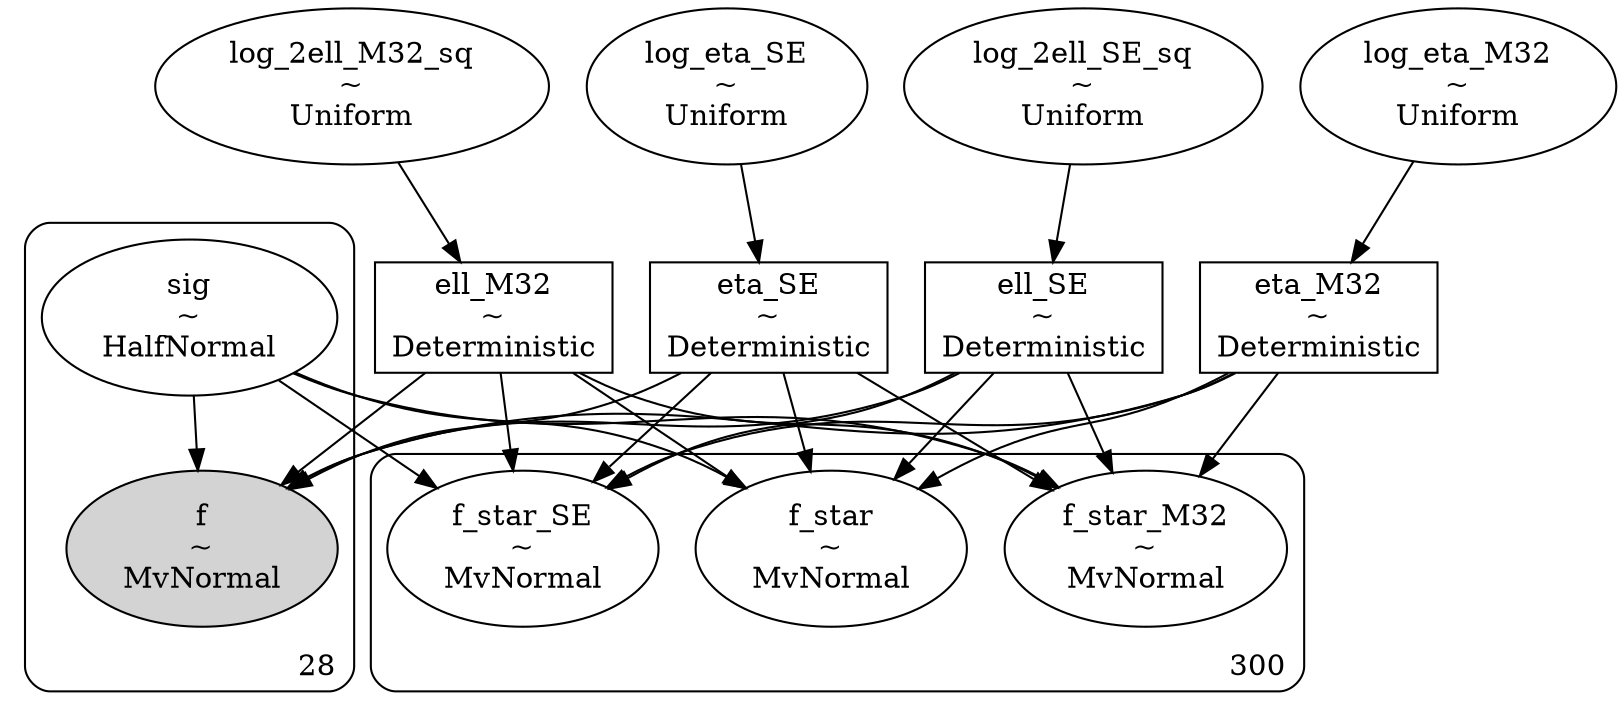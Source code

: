 digraph {
	ell_SE [label="ell_SE
~
Deterministic" shape=box]
	eta_M32 [label="eta_M32
~
Deterministic" shape=box]
	log_2ell_SE_sq [label="log_2ell_SE_sq
~
Uniform" shape=ellipse]
	log_2ell_M32_sq [label="log_2ell_M32_sq
~
Uniform" shape=ellipse]
	log_eta_SE [label="log_eta_SE
~
Uniform" shape=ellipse]
	ell_M32 [label="ell_M32
~
Deterministic" shape=box]
	log_eta_M32 [label="log_eta_M32
~
Uniform" shape=ellipse]
	eta_SE [label="eta_SE
~
Deterministic" shape=box]
	subgraph cluster28 {
		sig [label="sig
~
HalfNormal" shape=ellipse]
		f [label="f
~
MvNormal" shape=ellipse style=filled]
		label=28 labeljust=r labelloc=b style=rounded
	}
	subgraph cluster300 {
		f_star [label="f_star
~
MvNormal" shape=ellipse]
		f_star_SE [label="f_star_SE
~
MvNormal" shape=ellipse]
		f_star_M32 [label="f_star_M32
~
MvNormal" shape=ellipse]
		label=300 labeljust=r labelloc=b style=rounded
	}
	log_2ell_SE_sq -> ell_SE
	log_eta_SE -> eta_SE
	log_2ell_M32_sq -> ell_M32
	log_eta_M32 -> eta_M32
	ell_SE -> f
	ell_M32 -> f
	eta_M32 -> f
	sig -> f
	eta_SE -> f
	ell_SE -> f_star_SE
	ell_M32 -> f_star_SE
	eta_M32 -> f_star_SE
	sig -> f_star_SE
	eta_SE -> f_star_SE
	ell_SE -> f_star_M32
	ell_M32 -> f_star_M32
	eta_M32 -> f_star_M32
	sig -> f_star_M32
	eta_SE -> f_star_M32
	ell_SE -> f_star
	ell_M32 -> f_star
	eta_M32 -> f_star
	sig -> f_star
	eta_SE -> f_star
}
